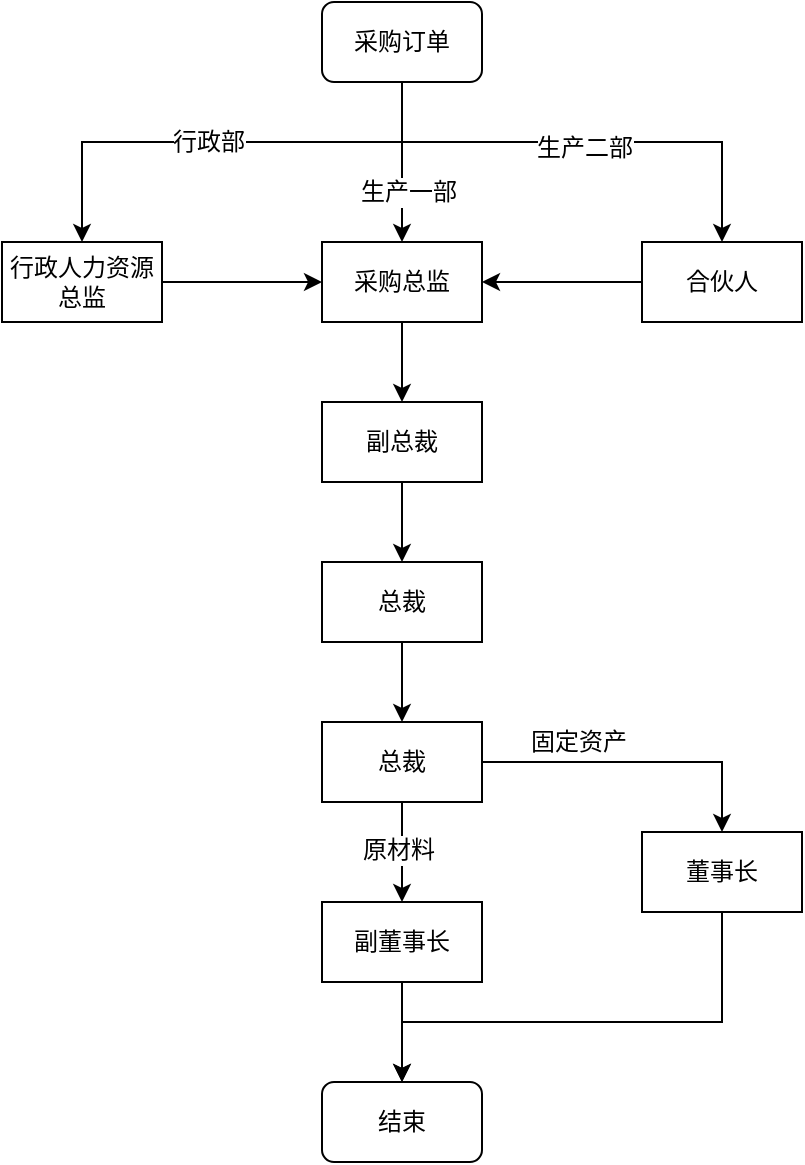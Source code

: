 <mxfile version="10.8.8" type="github"><diagram id="ffYdJT-XFeB85Uy6v92Y" name="Ã§Â¬Â¬ 1 Ã©Â¡Âµ"><mxGraphModel dx="840" dy="1605" grid="1" gridSize="10" guides="1" tooltips="1" connect="1" arrows="1" fold="1" page="1" pageScale="1" pageWidth="827" pageHeight="1169" math="0" shadow="0"><root><mxCell id="0"/><mxCell id="1" parent="0"/><mxCell id="v7qbSXmd2wotJv9jxuf7-5" style="edgeStyle=orthogonalEdgeStyle;rounded=0;orthogonalLoop=1;jettySize=auto;html=1;exitX=0.5;exitY=1;exitDx=0;exitDy=0;entryX=0.5;entryY=0;entryDx=0;entryDy=0;" parent="1" source="v7qbSXmd2wotJv9jxuf7-1" target="v7qbSXmd2wotJv9jxuf7-4" edge="1"><mxGeometry relative="1" as="geometry"/></mxCell><mxCell id="Iau8v4EFnwcn5ndCrO1W-4" value="生产一部" style="text;html=1;resizable=0;points=[];align=center;verticalAlign=middle;labelBackgroundColor=#ffffff;" parent="v7qbSXmd2wotJv9jxuf7-5" vertex="1" connectable="0"><mxGeometry x="0.375" y="3" relative="1" as="geometry"><mxPoint as="offset"/></mxGeometry></mxCell><mxCell id="Iau8v4EFnwcn5ndCrO1W-3" style="edgeStyle=orthogonalEdgeStyle;rounded=0;orthogonalLoop=1;jettySize=auto;html=1;exitX=0.5;exitY=1;exitDx=0;exitDy=0;" parent="1" source="v7qbSXmd2wotJv9jxuf7-1" target="Iau8v4EFnwcn5ndCrO1W-1" edge="1"><mxGeometry relative="1" as="geometry"><Array as="points"><mxPoint x="280" y="-930"/><mxPoint x="440" y="-930"/></Array></mxGeometry></mxCell><mxCell id="Iau8v4EFnwcn5ndCrO1W-5" value="生产二部" style="text;html=1;resizable=0;points=[];align=center;verticalAlign=middle;labelBackgroundColor=#ffffff;" parent="Iau8v4EFnwcn5ndCrO1W-3" vertex="1" connectable="0"><mxGeometry x="0.008" y="-3" relative="1" as="geometry"><mxPoint as="offset"/></mxGeometry></mxCell><mxCell id="ZMKHJREmC-DApjeurCwr-8" style="edgeStyle=orthogonalEdgeStyle;rounded=0;orthogonalLoop=1;jettySize=auto;html=1;exitX=0.5;exitY=1;exitDx=0;exitDy=0;" edge="1" parent="1" source="v7qbSXmd2wotJv9jxuf7-1" target="ZMKHJREmC-DApjeurCwr-4"><mxGeometry relative="1" as="geometry"><Array as="points"><mxPoint x="280" y="-930"/><mxPoint x="120" y="-930"/></Array></mxGeometry></mxCell><mxCell id="ZMKHJREmC-DApjeurCwr-9" value="行政部" style="text;html=1;resizable=0;points=[];align=center;verticalAlign=middle;labelBackgroundColor=#ffffff;" vertex="1" connectable="0" parent="ZMKHJREmC-DApjeurCwr-8"><mxGeometry x="0.058" relative="1" as="geometry"><mxPoint as="offset"/></mxGeometry></mxCell><mxCell id="v7qbSXmd2wotJv9jxuf7-1" value="采购订单" style="rounded=1;whiteSpace=wrap;html=1;" parent="1" vertex="1"><mxGeometry x="240" y="-1000" width="80" height="40" as="geometry"/></mxCell><mxCell id="v7qbSXmd2wotJv9jxuf7-7" value="" style="edgeStyle=orthogonalEdgeStyle;rounded=0;orthogonalLoop=1;jettySize=auto;html=1;" parent="1" source="v7qbSXmd2wotJv9jxuf7-4" target="v7qbSXmd2wotJv9jxuf7-6" edge="1"><mxGeometry relative="1" as="geometry"/></mxCell><mxCell id="v7qbSXmd2wotJv9jxuf7-4" value="采购总监" style="rounded=0;whiteSpace=wrap;html=1;" parent="1" vertex="1"><mxGeometry x="240" y="-880" width="80" height="40" as="geometry"/></mxCell><mxCell id="ZMKHJREmC-DApjeurCwr-7" style="edgeStyle=orthogonalEdgeStyle;rounded=0;orthogonalLoop=1;jettySize=auto;html=1;exitX=1;exitY=0.5;exitDx=0;exitDy=0;entryX=0;entryY=0.5;entryDx=0;entryDy=0;" edge="1" parent="1" source="ZMKHJREmC-DApjeurCwr-4" target="v7qbSXmd2wotJv9jxuf7-4"><mxGeometry relative="1" as="geometry"/></mxCell><mxCell id="ZMKHJREmC-DApjeurCwr-4" value="行政人力资源总监" style="rounded=0;whiteSpace=wrap;html=1;" vertex="1" parent="1"><mxGeometry x="80" y="-880" width="80" height="40" as="geometry"/></mxCell><mxCell id="ZMKHJREmC-DApjeurCwr-6" style="edgeStyle=orthogonalEdgeStyle;rounded=0;orthogonalLoop=1;jettySize=auto;html=1;exitX=0;exitY=0.5;exitDx=0;exitDy=0;entryX=1;entryY=0.5;entryDx=0;entryDy=0;" edge="1" parent="1" source="Iau8v4EFnwcn5ndCrO1W-1" target="v7qbSXmd2wotJv9jxuf7-4"><mxGeometry relative="1" as="geometry"/></mxCell><mxCell id="Iau8v4EFnwcn5ndCrO1W-1" value="合伙人" style="rounded=0;whiteSpace=wrap;html=1;" parent="1" vertex="1"><mxGeometry x="400" y="-880" width="80" height="40" as="geometry"/></mxCell><mxCell id="v7qbSXmd2wotJv9jxuf7-9" value="" style="edgeStyle=orthogonalEdgeStyle;rounded=0;orthogonalLoop=1;jettySize=auto;html=1;" parent="1" source="v7qbSXmd2wotJv9jxuf7-6" target="v7qbSXmd2wotJv9jxuf7-8" edge="1"><mxGeometry relative="1" as="geometry"/></mxCell><mxCell id="v7qbSXmd2wotJv9jxuf7-6" value="副总裁" style="rounded=0;whiteSpace=wrap;html=1;" parent="1" vertex="1"><mxGeometry x="240" y="-800" width="80" height="40" as="geometry"/></mxCell><mxCell id="Iau8v4EFnwcn5ndCrO1W-7" value="" style="edgeStyle=orthogonalEdgeStyle;rounded=0;orthogonalLoop=1;jettySize=auto;html=1;" parent="1" source="v7qbSXmd2wotJv9jxuf7-8" target="Iau8v4EFnwcn5ndCrO1W-6" edge="1"><mxGeometry relative="1" as="geometry"/></mxCell><mxCell id="v7qbSXmd2wotJv9jxuf7-8" value="总裁" style="rounded=0;whiteSpace=wrap;html=1;" parent="1" vertex="1"><mxGeometry x="240" y="-720" width="80" height="40" as="geometry"/></mxCell><mxCell id="Iau8v4EFnwcn5ndCrO1W-9" value="" style="edgeStyle=orthogonalEdgeStyle;rounded=0;orthogonalLoop=1;jettySize=auto;html=1;" parent="1" source="Iau8v4EFnwcn5ndCrO1W-6" target="Iau8v4EFnwcn5ndCrO1W-8" edge="1"><mxGeometry relative="1" as="geometry"/></mxCell><mxCell id="Iau8v4EFnwcn5ndCrO1W-14" value="原材料&lt;br&gt;" style="text;html=1;resizable=0;points=[];align=center;verticalAlign=middle;labelBackgroundColor=#ffffff;" parent="Iau8v4EFnwcn5ndCrO1W-9" vertex="1" connectable="0"><mxGeometry x="-0.05" y="-2" relative="1" as="geometry"><mxPoint as="offset"/></mxGeometry></mxCell><mxCell id="Iau8v4EFnwcn5ndCrO1W-12" style="edgeStyle=orthogonalEdgeStyle;rounded=0;orthogonalLoop=1;jettySize=auto;html=1;exitX=1;exitY=0.5;exitDx=0;exitDy=0;entryX=0.5;entryY=0;entryDx=0;entryDy=0;" parent="1" source="Iau8v4EFnwcn5ndCrO1W-6" target="Iau8v4EFnwcn5ndCrO1W-10" edge="1"><mxGeometry relative="1" as="geometry"/></mxCell><mxCell id="Iau8v4EFnwcn5ndCrO1W-13" value="固定资产" style="text;html=1;resizable=0;points=[];align=center;verticalAlign=middle;labelBackgroundColor=#ffffff;" parent="Iau8v4EFnwcn5ndCrO1W-12" vertex="1" connectable="0"><mxGeometry x="-0.044" y="-4" relative="1" as="geometry"><mxPoint x="-26" y="-14" as="offset"/></mxGeometry></mxCell><mxCell id="Iau8v4EFnwcn5ndCrO1W-6" value="总裁" style="rounded=0;whiteSpace=wrap;html=1;" parent="1" vertex="1"><mxGeometry x="240" y="-640" width="80" height="40" as="geometry"/></mxCell><mxCell id="ZMKHJREmC-DApjeurCwr-2" style="edgeStyle=orthogonalEdgeStyle;rounded=0;orthogonalLoop=1;jettySize=auto;html=1;exitX=0.5;exitY=1;exitDx=0;exitDy=0;" edge="1" parent="1" source="Iau8v4EFnwcn5ndCrO1W-8" target="ZMKHJREmC-DApjeurCwr-1"><mxGeometry relative="1" as="geometry"/></mxCell><mxCell id="Iau8v4EFnwcn5ndCrO1W-8" value="副董事长" style="rounded=0;whiteSpace=wrap;html=1;" parent="1" vertex="1"><mxGeometry x="240" y="-550" width="80" height="40" as="geometry"/></mxCell><mxCell id="ZMKHJREmC-DApjeurCwr-3" style="edgeStyle=orthogonalEdgeStyle;rounded=0;orthogonalLoop=1;jettySize=auto;html=1;exitX=0.5;exitY=1;exitDx=0;exitDy=0;entryX=0.5;entryY=0;entryDx=0;entryDy=0;" edge="1" parent="1" source="Iau8v4EFnwcn5ndCrO1W-10" target="ZMKHJREmC-DApjeurCwr-1"><mxGeometry relative="1" as="geometry"><Array as="points"><mxPoint x="440" y="-490"/><mxPoint x="280" y="-490"/></Array></mxGeometry></mxCell><mxCell id="Iau8v4EFnwcn5ndCrO1W-10" value="董事长" style="rounded=0;whiteSpace=wrap;html=1;" parent="1" vertex="1"><mxGeometry x="400" y="-585" width="80" height="40" as="geometry"/></mxCell><mxCell id="ZMKHJREmC-DApjeurCwr-1" value="结束" style="rounded=1;whiteSpace=wrap;html=1;" vertex="1" parent="1"><mxGeometry x="240" y="-460" width="80" height="40" as="geometry"/></mxCell></root></mxGraphModel></diagram></mxfile>